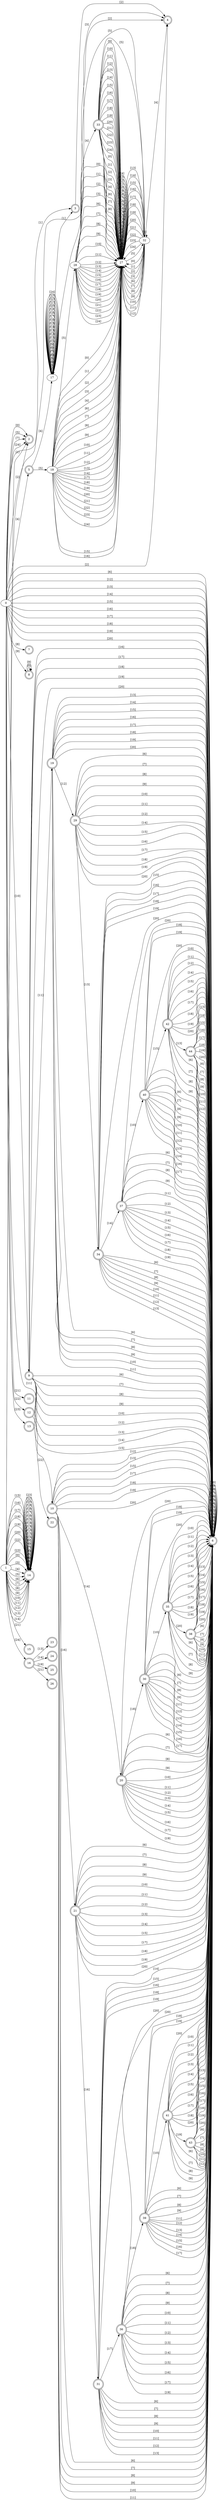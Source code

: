 digraph DFA {
rankdir = LR
2 [shape = doublecircle]
3 [shape = doublecircle]
4 [shape = doublecircle]
5 [shape = doublecircle]
6 [shape = doublecircle]
7 [shape = doublecircle]
8 [shape = doublecircle]
9 [shape = doublecircle]
10 [shape = doublecircle]
11 [shape = doublecircle]
12 [shape = doublecircle]
13 [shape = doublecircle]
14 [shape = doublecircle]
15 [shape = doublecircle]
16 [shape = doublecircle]
19 [shape = doublecircle]
20 [shape = doublecircle]
21 [shape = doublecircle]
22 [shape = doublecircle]
23 [shape = doublecircle]
24 [shape = doublecircle]
25 [shape = doublecircle]
26 [shape = doublecircle]
29 [shape = doublecircle]
30 [shape = doublecircle]
31 [shape = doublecircle]
33 [shape = doublecircle]
34 [shape = doublecircle]
35 [shape = doublecircle]
36 [shape = doublecircle]
37 [shape = doublecircle]
38 [shape = doublecircle]
39 [shape = doublecircle]
40 [shape = doublecircle]
41 [shape = doublecircle]
42 [shape = doublecircle]
43 [shape = doublecircle]
44 [shape = doublecircle]
0 -> 2 [label="[0]"]
0 -> 3 [label="[1]"]
0 -> 4 [label="[2]"]
0 -> 4 [label="[3]"]
0 -> 5 [label="[4]"]
0 -> 2 [label="[5]"]
0 -> 6 [label="[6]"]
0 -> 2 [label="[7]"]
0 -> 7 [label="[8]"]
0 -> 8 [label="[9]"]
0 -> 9 [label="[10]"]
0 -> 10 [label="[11]"]
0 -> 6 [label="[12]"]
0 -> 6 [label="[13]"]
0 -> 6 [label="[14]"]
0 -> 6 [label="[15]"]
0 -> 6 [label="[16]"]
0 -> 6 [label="[17]"]
0 -> 6 [label="[18]"]
0 -> 6 [label="[19]"]
0 -> 6 [label="[20]"]
0 -> 11 [label="[21]"]
0 -> 12 [label="[22]"]
0 -> 13 [label="[23]"]
0 -> 2 [label="[24]"]
1 -> 14 [label="[0]"]
1 -> 2 [label="[1]"]
1 -> 2 [label="[2]"]
1 -> 14 [label="[3]"]
1 -> 14 [label="[4]"]
1 -> 14 [label="[5]"]
1 -> 14 [label="[6]"]
1 -> 14 [label="[7]"]
1 -> 14 [label="[8]"]
1 -> 14 [label="[9]"]
1 -> 14 [label="[10]"]
1 -> 14 [label="[11]"]
1 -> 14 [label="[12]"]
1 -> 14 [label="[13]"]
1 -> 14 [label="[14]"]
1 -> 14 [label="[15]"]
1 -> 14 [label="[16]"]
1 -> 14 [label="[17]"]
1 -> 14 [label="[18]"]
1 -> 14 [label="[19]"]
1 -> 14 [label="[20]"]
1 -> 15 [label="[21]"]
1 -> 14 [label="[22]"]
1 -> 14 [label="[23]"]
1 -> 16 [label="[24]"]
3 -> 4 [label="[2]"]
5 -> 17 [label="[4]"]
5 -> 18 [label="[5]"]
6 -> 6 [label="[6]"]
6 -> 6 [label="[7]"]
6 -> 6 [label="[8]"]
6 -> 6 [label="[9]"]
6 -> 6 [label="[10]"]
6 -> 6 [label="[11]"]
6 -> 6 [label="[12]"]
6 -> 6 [label="[13]"]
6 -> 6 [label="[14]"]
6 -> 6 [label="[15]"]
6 -> 6 [label="[16]"]
6 -> 6 [label="[17]"]
6 -> 6 [label="[18]"]
6 -> 6 [label="[19]"]
6 -> 6 [label="[20]"]
8 -> 8 [label="[8]"]
8 -> 8 [label="[9]"]
9 -> 6 [label="[6]"]
9 -> 6 [label="[7]"]
9 -> 6 [label="[8]"]
9 -> 6 [label="[9]"]
9 -> 6 [label="[10]"]
9 -> 19 [label="[11]"]
9 -> 6 [label="[12]"]
9 -> 6 [label="[13]"]
9 -> 6 [label="[14]"]
9 -> 6 [label="[15]"]
9 -> 6 [label="[16]"]
9 -> 6 [label="[17]"]
9 -> 6 [label="[18]"]
9 -> 6 [label="[19]"]
9 -> 6 [label="[20]"]
10 -> 6 [label="[6]"]
10 -> 6 [label="[7]"]
10 -> 6 [label="[8]"]
10 -> 6 [label="[9]"]
10 -> 6 [label="[10]"]
10 -> 6 [label="[11]"]
10 -> 6 [label="[12]"]
10 -> 6 [label="[13]"]
10 -> 20 [label="[14]"]
10 -> 6 [label="[15]"]
10 -> 21 [label="[16]"]
10 -> 6 [label="[17]"]
10 -> 6 [label="[18]"]
10 -> 6 [label="[19]"]
10 -> 6 [label="[20]"]
12 -> 22 [label="[22]"]
14 -> 14 [label="[0]"]
14 -> 14 [label="[3]"]
14 -> 14 [label="[4]"]
14 -> 14 [label="[5]"]
14 -> 14 [label="[6]"]
14 -> 14 [label="[7]"]
14 -> 14 [label="[8]"]
14 -> 14 [label="[9]"]
14 -> 14 [label="[10]"]
14 -> 14 [label="[11]"]
14 -> 14 [label="[12]"]
14 -> 14 [label="[13]"]
14 -> 14 [label="[14]"]
14 -> 14 [label="[15]"]
14 -> 14 [label="[16]"]
14 -> 14 [label="[17]"]
14 -> 14 [label="[18]"]
14 -> 14 [label="[19]"]
14 -> 14 [label="[20]"]
14 -> 14 [label="[22]"]
14 -> 14 [label="[23]"]
16 -> 23 [label="[13]"]
16 -> 24 [label="[14]"]
16 -> 25 [label="[19]"]
16 -> 26 [label="[21]"]
17 -> 17 [label="[0]"]
17 -> 3 [label="[1]"]
17 -> 4 [label="[2]"]
17 -> 17 [label="[3]"]
17 -> 17 [label="[4]"]
17 -> 17 [label="[5]"]
17 -> 17 [label="[6]"]
17 -> 17 [label="[7]"]
17 -> 17 [label="[8]"]
17 -> 17 [label="[9]"]
17 -> 17 [label="[10]"]
17 -> 17 [label="[11]"]
17 -> 17 [label="[12]"]
17 -> 17 [label="[13]"]
17 -> 17 [label="[14]"]
17 -> 17 [label="[15]"]
17 -> 17 [label="[16]"]
17 -> 17 [label="[17]"]
17 -> 17 [label="[18]"]
17 -> 17 [label="[19]"]
17 -> 17 [label="[20]"]
17 -> 17 [label="[21]"]
17 -> 17 [label="[22]"]
17 -> 17 [label="[23]"]
17 -> 17 [label="[24]"]
18 -> 27 [label="[0]"]
18 -> 27 [label="[1]"]
18 -> 27 [label="[2]"]
18 -> 27 [label="[3]"]
18 -> 27 [label="[4]"]
18 -> 28 [label="[5]"]
18 -> 27 [label="[6]"]
18 -> 27 [label="[7]"]
18 -> 27 [label="[8]"]
18 -> 27 [label="[9]"]
18 -> 27 [label="[10]"]
18 -> 27 [label="[11]"]
18 -> 27 [label="[12]"]
18 -> 27 [label="[13]"]
18 -> 27 [label="[14]"]
18 -> 27 [label="[15]"]
18 -> 27 [label="[16]"]
18 -> 27 [label="[17]"]
18 -> 27 [label="[18]"]
18 -> 27 [label="[19]"]
18 -> 27 [label="[20]"]
18 -> 27 [label="[21]"]
18 -> 27 [label="[22]"]
18 -> 27 [label="[23]"]
18 -> 27 [label="[24]"]
19 -> 6 [label="[6]"]
19 -> 6 [label="[7]"]
19 -> 6 [label="[8]"]
19 -> 6 [label="[9]"]
19 -> 6 [label="[10]"]
19 -> 6 [label="[11]"]
19 -> 29 [label="[12]"]
19 -> 6 [label="[13]"]
19 -> 6 [label="[14]"]
19 -> 6 [label="[15]"]
19 -> 6 [label="[16]"]
19 -> 6 [label="[17]"]
19 -> 6 [label="[18]"]
19 -> 6 [label="[19]"]
19 -> 6 [label="[20]"]
20 -> 6 [label="[6]"]
20 -> 6 [label="[7]"]
20 -> 6 [label="[8]"]
20 -> 6 [label="[9]"]
20 -> 6 [label="[10]"]
20 -> 6 [label="[11]"]
20 -> 6 [label="[12]"]
20 -> 6 [label="[13]"]
20 -> 6 [label="[14]"]
20 -> 6 [label="[15]"]
20 -> 6 [label="[16]"]
20 -> 6 [label="[17]"]
20 -> 30 [label="[18]"]
20 -> 6 [label="[19]"]
20 -> 6 [label="[20]"]
21 -> 6 [label="[6]"]
21 -> 6 [label="[7]"]
21 -> 6 [label="[8]"]
21 -> 6 [label="[9]"]
21 -> 6 [label="[10]"]
21 -> 6 [label="[11]"]
21 -> 6 [label="[12]"]
21 -> 6 [label="[13]"]
21 -> 6 [label="[14]"]
21 -> 6 [label="[15]"]
21 -> 31 [label="[16]"]
21 -> 6 [label="[17]"]
21 -> 6 [label="[18]"]
21 -> 6 [label="[19]"]
21 -> 6 [label="[20]"]
27 -> 27 [label="[0]"]
27 -> 27 [label="[1]"]
27 -> 27 [label="[2]"]
27 -> 27 [label="[3]"]
27 -> 27 [label="[4]"]
27 -> 32 [label="[5]"]
27 -> 27 [label="[6]"]
27 -> 27 [label="[7]"]
27 -> 27 [label="[8]"]
27 -> 27 [label="[9]"]
27 -> 27 [label="[10]"]
27 -> 27 [label="[11]"]
27 -> 27 [label="[12]"]
27 -> 27 [label="[13]"]
27 -> 27 [label="[14]"]
27 -> 27 [label="[15]"]
27 -> 27 [label="[16]"]
27 -> 27 [label="[17]"]
27 -> 27 [label="[18]"]
27 -> 27 [label="[19]"]
27 -> 27 [label="[20]"]
27 -> 27 [label="[21]"]
27 -> 27 [label="[22]"]
27 -> 27 [label="[23]"]
27 -> 27 [label="[24]"]
28 -> 27 [label="[0]"]
28 -> 27 [label="[1]"]
28 -> 27 [label="[2]"]
28 -> 27 [label="[3]"]
28 -> 33 [label="[4]"]
28 -> 32 [label="[5]"]
28 -> 27 [label="[6]"]
28 -> 27 [label="[7]"]
28 -> 27 [label="[8]"]
28 -> 27 [label="[9]"]
28 -> 27 [label="[10]"]
28 -> 27 [label="[11]"]
28 -> 27 [label="[12]"]
28 -> 27 [label="[13]"]
28 -> 27 [label="[14]"]
28 -> 27 [label="[15]"]
28 -> 27 [label="[16]"]
28 -> 27 [label="[17]"]
28 -> 27 [label="[18]"]
28 -> 27 [label="[19]"]
28 -> 27 [label="[20]"]
28 -> 27 [label="[21]"]
28 -> 27 [label="[22]"]
28 -> 27 [label="[23]"]
28 -> 27 [label="[24]"]
29 -> 6 [label="[6]"]
29 -> 6 [label="[7]"]
29 -> 6 [label="[8]"]
29 -> 6 [label="[9]"]
29 -> 6 [label="[10]"]
29 -> 6 [label="[11]"]
29 -> 6 [label="[12]"]
29 -> 34 [label="[13]"]
29 -> 6 [label="[14]"]
29 -> 6 [label="[15]"]
29 -> 6 [label="[16]"]
29 -> 6 [label="[17]"]
29 -> 6 [label="[18]"]
29 -> 6 [label="[19]"]
29 -> 6 [label="[20]"]
30 -> 6 [label="[6]"]
30 -> 6 [label="[7]"]
30 -> 6 [label="[8]"]
30 -> 6 [label="[9]"]
30 -> 35 [label="[10]"]
30 -> 6 [label="[11]"]
30 -> 6 [label="[12]"]
30 -> 6 [label="[13]"]
30 -> 6 [label="[14]"]
30 -> 6 [label="[15]"]
30 -> 6 [label="[16]"]
30 -> 6 [label="[17]"]
30 -> 6 [label="[18]"]
30 -> 6 [label="[19]"]
30 -> 6 [label="[20]"]
31 -> 6 [label="[6]"]
31 -> 6 [label="[7]"]
31 -> 6 [label="[8]"]
31 -> 6 [label="[9]"]
31 -> 6 [label="[10]"]
31 -> 6 [label="[11]"]
31 -> 6 [label="[12]"]
31 -> 6 [label="[13]"]
31 -> 6 [label="[14]"]
31 -> 6 [label="[15]"]
31 -> 6 [label="[16]"]
31 -> 36 [label="[17]"]
31 -> 6 [label="[18]"]
31 -> 6 [label="[19]"]
31 -> 6 [label="[20]"]
32 -> 27 [label="[0]"]
32 -> 27 [label="[1]"]
32 -> 27 [label="[2]"]
32 -> 27 [label="[3]"]
32 -> 4 [label="[4]"]
32 -> 32 [label="[5]"]
32 -> 27 [label="[6]"]
32 -> 27 [label="[7]"]
32 -> 27 [label="[8]"]
32 -> 27 [label="[9]"]
32 -> 27 [label="[10]"]
32 -> 27 [label="[11]"]
32 -> 27 [label="[12]"]
32 -> 27 [label="[13]"]
32 -> 27 [label="[14]"]
32 -> 27 [label="[15]"]
32 -> 27 [label="[16]"]
32 -> 27 [label="[17]"]
32 -> 27 [label="[18]"]
32 -> 27 [label="[19]"]
32 -> 27 [label="[20]"]
32 -> 27 [label="[21]"]
32 -> 27 [label="[22]"]
32 -> 27 [label="[23]"]
32 -> 27 [label="[24]"]
33 -> 27 [label="[0]"]
33 -> 27 [label="[1]"]
33 -> 27 [label="[2]"]
33 -> 27 [label="[3]"]
33 -> 27 [label="[4]"]
33 -> 32 [label="[5]"]
33 -> 27 [label="[6]"]
33 -> 27 [label="[7]"]
33 -> 27 [label="[8]"]
33 -> 27 [label="[9]"]
33 -> 27 [label="[10]"]
33 -> 27 [label="[11]"]
33 -> 27 [label="[12]"]
33 -> 27 [label="[13]"]
33 -> 27 [label="[14]"]
33 -> 27 [label="[15]"]
33 -> 27 [label="[16]"]
33 -> 27 [label="[17]"]
33 -> 27 [label="[18]"]
33 -> 27 [label="[19]"]
33 -> 27 [label="[20]"]
33 -> 27 [label="[21]"]
33 -> 27 [label="[22]"]
33 -> 27 [label="[23]"]
33 -> 27 [label="[24]"]
34 -> 6 [label="[6]"]
34 -> 6 [label="[7]"]
34 -> 6 [label="[8]"]
34 -> 6 [label="[9]"]
34 -> 6 [label="[10]"]
34 -> 6 [label="[11]"]
34 -> 6 [label="[12]"]
34 -> 6 [label="[13]"]
34 -> 37 [label="[14]"]
34 -> 6 [label="[15]"]
34 -> 6 [label="[16]"]
34 -> 6 [label="[17]"]
34 -> 6 [label="[18]"]
34 -> 6 [label="[19]"]
34 -> 6 [label="[20]"]
35 -> 6 [label="[6]"]
35 -> 6 [label="[7]"]
35 -> 6 [label="[8]"]
35 -> 6 [label="[9]"]
35 -> 6 [label="[10]"]
35 -> 6 [label="[11]"]
35 -> 6 [label="[12]"]
35 -> 6 [label="[13]"]
35 -> 6 [label="[14]"]
35 -> 6 [label="[15]"]
35 -> 6 [label="[16]"]
35 -> 6 [label="[17]"]
35 -> 6 [label="[18]"]
35 -> 6 [label="[19]"]
35 -> 38 [label="[20]"]
36 -> 6 [label="[6]"]
36 -> 6 [label="[7]"]
36 -> 6 [label="[8]"]
36 -> 6 [label="[9]"]
36 -> 6 [label="[10]"]
36 -> 6 [label="[11]"]
36 -> 6 [label="[12]"]
36 -> 6 [label="[13]"]
36 -> 6 [label="[14]"]
36 -> 6 [label="[15]"]
36 -> 6 [label="[16]"]
36 -> 6 [label="[17]"]
36 -> 39 [label="[18]"]
36 -> 6 [label="[19]"]
36 -> 6 [label="[20]"]
37 -> 6 [label="[6]"]
37 -> 6 [label="[7]"]
37 -> 6 [label="[8]"]
37 -> 6 [label="[9]"]
37 -> 40 [label="[10]"]
37 -> 6 [label="[11]"]
37 -> 6 [label="[12]"]
37 -> 6 [label="[13]"]
37 -> 6 [label="[14]"]
37 -> 6 [label="[15]"]
37 -> 6 [label="[16]"]
37 -> 6 [label="[17]"]
37 -> 6 [label="[18]"]
37 -> 6 [label="[19]"]
37 -> 6 [label="[20]"]
38 -> 6 [label="[6]"]
38 -> 6 [label="[7]"]
38 -> 6 [label="[8]"]
38 -> 6 [label="[9]"]
38 -> 6 [label="[10]"]
38 -> 6 [label="[11]"]
38 -> 6 [label="[12]"]
38 -> 6 [label="[13]"]
38 -> 6 [label="[14]"]
38 -> 6 [label="[15]"]
38 -> 6 [label="[16]"]
38 -> 6 [label="[17]"]
38 -> 6 [label="[18]"]
38 -> 6 [label="[19]"]
38 -> 6 [label="[20]"]
39 -> 6 [label="[6]"]
39 -> 6 [label="[7]"]
39 -> 6 [label="[8]"]
39 -> 6 [label="[9]"]
39 -> 41 [label="[10]"]
39 -> 6 [label="[11]"]
39 -> 6 [label="[12]"]
39 -> 6 [label="[13]"]
39 -> 6 [label="[14]"]
39 -> 6 [label="[15]"]
39 -> 6 [label="[16]"]
39 -> 6 [label="[17]"]
39 -> 6 [label="[18]"]
39 -> 6 [label="[19]"]
39 -> 6 [label="[20]"]
40 -> 6 [label="[6]"]
40 -> 6 [label="[7]"]
40 -> 6 [label="[8]"]
40 -> 6 [label="[9]"]
40 -> 6 [label="[10]"]
40 -> 6 [label="[11]"]
40 -> 6 [label="[12]"]
40 -> 6 [label="[13]"]
40 -> 6 [label="[14]"]
40 -> 42 [label="[15]"]
40 -> 6 [label="[16]"]
40 -> 6 [label="[17]"]
40 -> 6 [label="[18]"]
40 -> 6 [label="[19]"]
40 -> 6 [label="[20]"]
41 -> 6 [label="[6]"]
41 -> 6 [label="[7]"]
41 -> 6 [label="[8]"]
41 -> 6 [label="[9]"]
41 -> 6 [label="[10]"]
41 -> 6 [label="[11]"]
41 -> 6 [label="[12]"]
41 -> 6 [label="[13]"]
41 -> 6 [label="[14]"]
41 -> 6 [label="[15]"]
41 -> 6 [label="[16]"]
41 -> 6 [label="[17]"]
41 -> 6 [label="[18]"]
41 -> 43 [label="[19]"]
41 -> 6 [label="[20]"]
42 -> 6 [label="[6]"]
42 -> 6 [label="[7]"]
42 -> 6 [label="[8]"]
42 -> 6 [label="[9]"]
42 -> 6 [label="[10]"]
42 -> 6 [label="[11]"]
42 -> 6 [label="[12]"]
42 -> 44 [label="[13]"]
42 -> 6 [label="[14]"]
42 -> 6 [label="[15]"]
42 -> 6 [label="[16]"]
42 -> 6 [label="[17]"]
42 -> 6 [label="[18]"]
42 -> 6 [label="[19]"]
42 -> 6 [label="[20]"]
43 -> 6 [label="[6]"]
43 -> 6 [label="[7]"]
43 -> 6 [label="[8]"]
43 -> 6 [label="[9]"]
43 -> 6 [label="[10]"]
43 -> 6 [label="[11]"]
43 -> 6 [label="[12]"]
43 -> 6 [label="[13]"]
43 -> 6 [label="[14]"]
43 -> 6 [label="[15]"]
43 -> 6 [label="[16]"]
43 -> 6 [label="[17]"]
43 -> 6 [label="[18]"]
43 -> 6 [label="[19]"]
43 -> 6 [label="[20]"]
44 -> 6 [label="[6]"]
44 -> 6 [label="[7]"]
44 -> 6 [label="[8]"]
44 -> 6 [label="[9]"]
44 -> 6 [label="[10]"]
44 -> 6 [label="[11]"]
44 -> 6 [label="[12]"]
44 -> 6 [label="[13]"]
44 -> 6 [label="[14]"]
44 -> 6 [label="[15]"]
44 -> 6 [label="[16]"]
44 -> 6 [label="[17]"]
44 -> 6 [label="[18]"]
44 -> 6 [label="[19]"]
44 -> 6 [label="[20]"]
}

